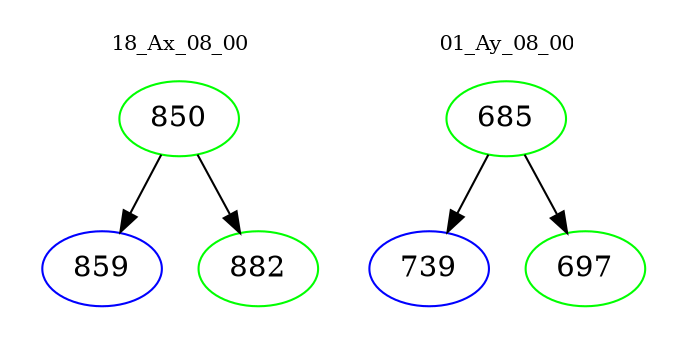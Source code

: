 digraph{
subgraph cluster_0 {
color = white
label = "18_Ax_08_00";
fontsize=10;
T0_850 [label="850", color="green"]
T0_850 -> T0_859 [color="black"]
T0_859 [label="859", color="blue"]
T0_850 -> T0_882 [color="black"]
T0_882 [label="882", color="green"]
}
subgraph cluster_1 {
color = white
label = "01_Ay_08_00";
fontsize=10;
T1_685 [label="685", color="green"]
T1_685 -> T1_739 [color="black"]
T1_739 [label="739", color="blue"]
T1_685 -> T1_697 [color="black"]
T1_697 [label="697", color="green"]
}
}
